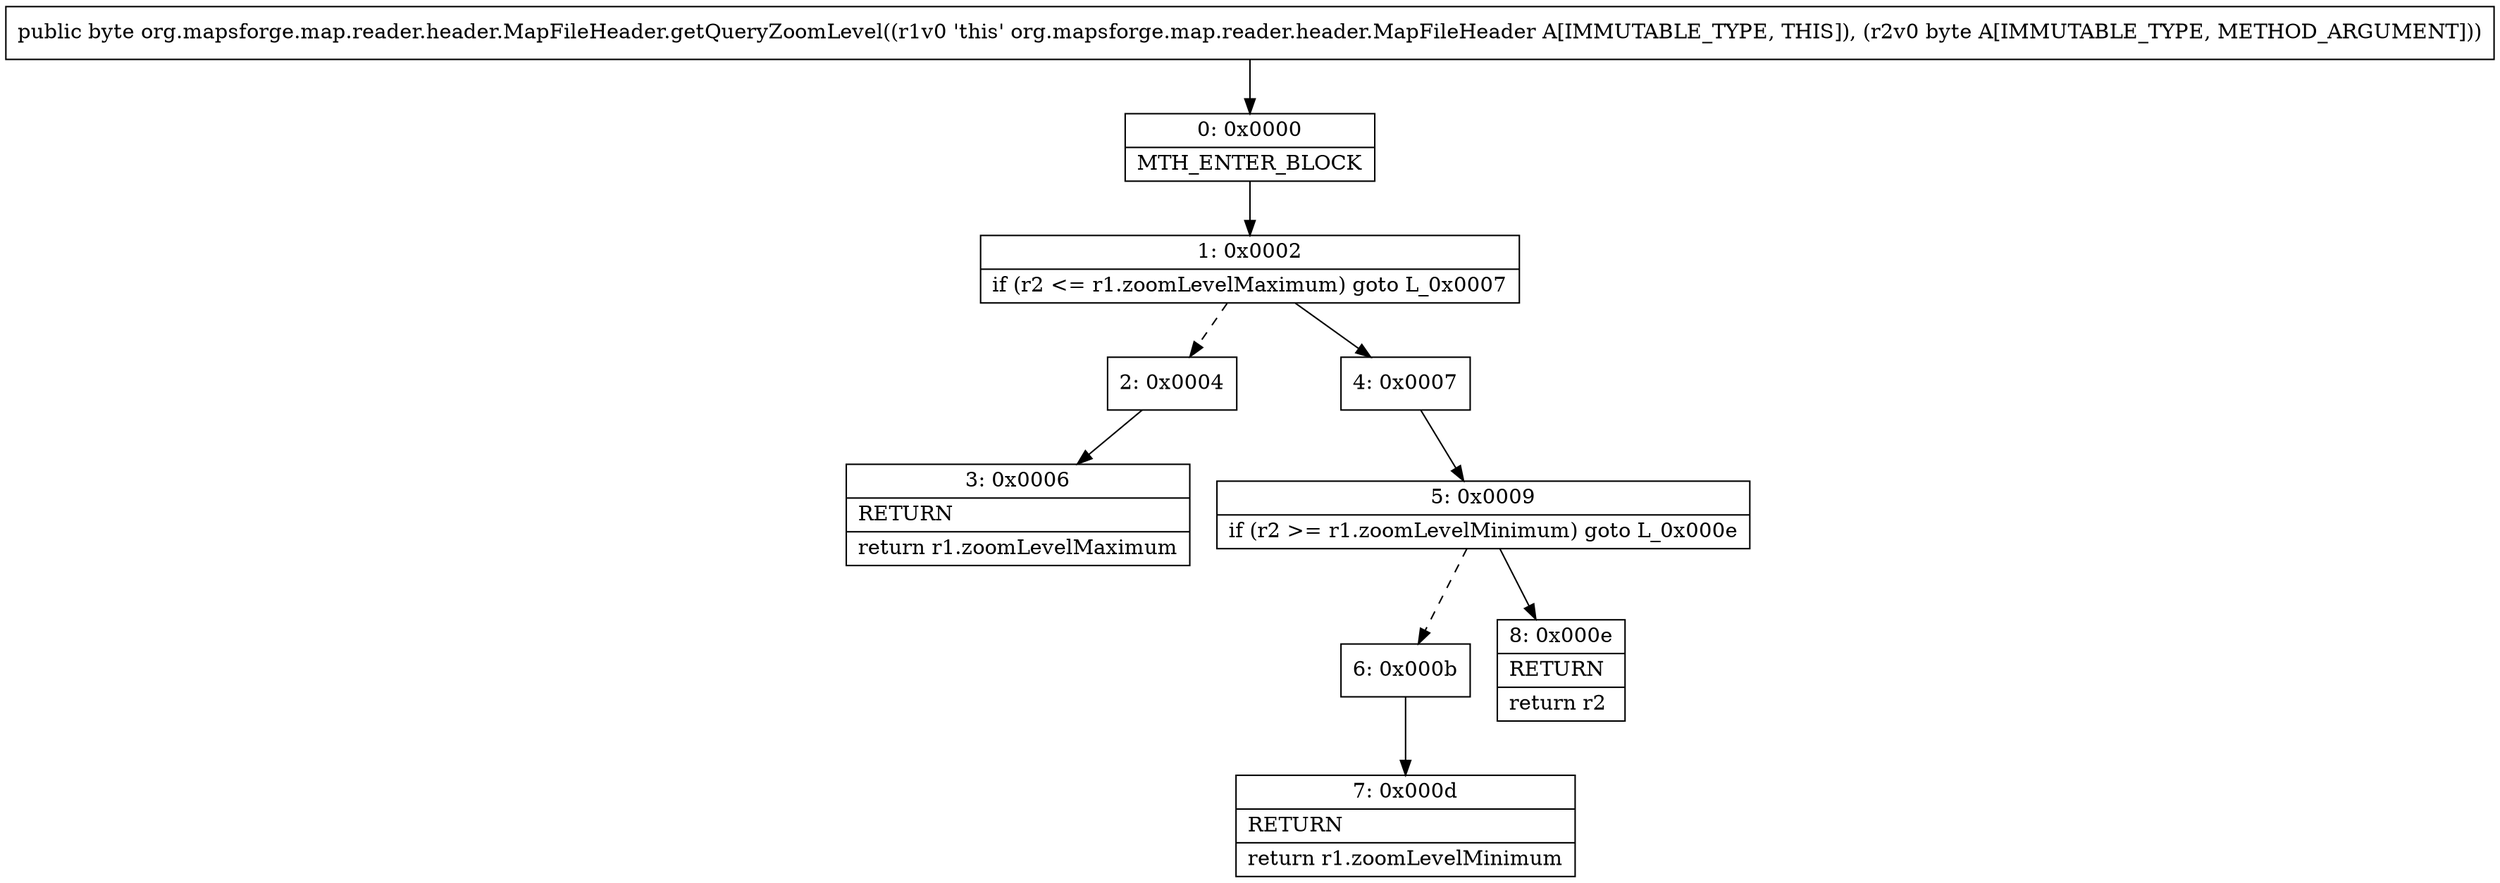 digraph "CFG fororg.mapsforge.map.reader.header.MapFileHeader.getQueryZoomLevel(B)B" {
Node_0 [shape=record,label="{0\:\ 0x0000|MTH_ENTER_BLOCK\l}"];
Node_1 [shape=record,label="{1\:\ 0x0002|if (r2 \<= r1.zoomLevelMaximum) goto L_0x0007\l}"];
Node_2 [shape=record,label="{2\:\ 0x0004}"];
Node_3 [shape=record,label="{3\:\ 0x0006|RETURN\l|return r1.zoomLevelMaximum\l}"];
Node_4 [shape=record,label="{4\:\ 0x0007}"];
Node_5 [shape=record,label="{5\:\ 0x0009|if (r2 \>= r1.zoomLevelMinimum) goto L_0x000e\l}"];
Node_6 [shape=record,label="{6\:\ 0x000b}"];
Node_7 [shape=record,label="{7\:\ 0x000d|RETURN\l|return r1.zoomLevelMinimum\l}"];
Node_8 [shape=record,label="{8\:\ 0x000e|RETURN\l|return r2\l}"];
MethodNode[shape=record,label="{public byte org.mapsforge.map.reader.header.MapFileHeader.getQueryZoomLevel((r1v0 'this' org.mapsforge.map.reader.header.MapFileHeader A[IMMUTABLE_TYPE, THIS]), (r2v0 byte A[IMMUTABLE_TYPE, METHOD_ARGUMENT])) }"];
MethodNode -> Node_0;
Node_0 -> Node_1;
Node_1 -> Node_2[style=dashed];
Node_1 -> Node_4;
Node_2 -> Node_3;
Node_4 -> Node_5;
Node_5 -> Node_6[style=dashed];
Node_5 -> Node_8;
Node_6 -> Node_7;
}

